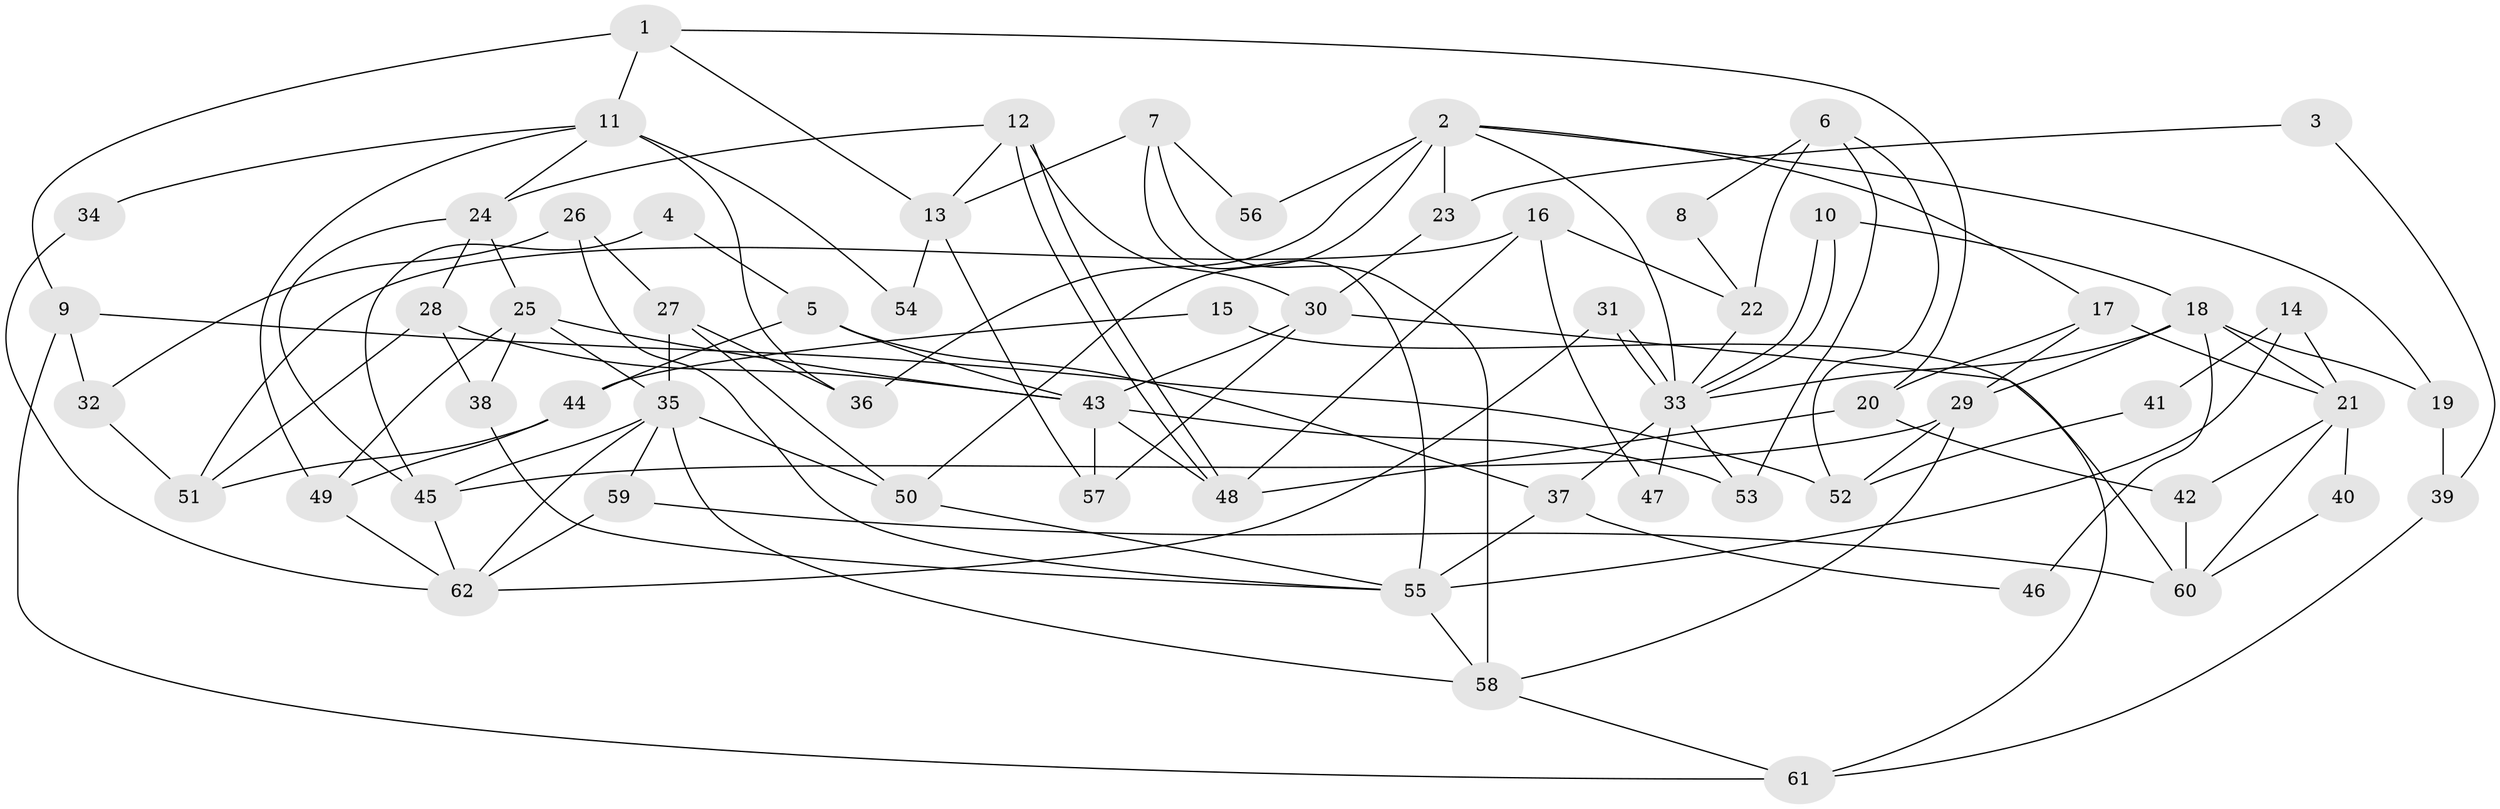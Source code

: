 // coarse degree distribution, {3: 0.24, 4: 0.12, 6: 0.28, 5: 0.12, 7: 0.12, 9: 0.08, 2: 0.04}
// Generated by graph-tools (version 1.1) at 2025/37/03/04/25 23:37:12]
// undirected, 62 vertices, 124 edges
graph export_dot {
  node [color=gray90,style=filled];
  1;
  2;
  3;
  4;
  5;
  6;
  7;
  8;
  9;
  10;
  11;
  12;
  13;
  14;
  15;
  16;
  17;
  18;
  19;
  20;
  21;
  22;
  23;
  24;
  25;
  26;
  27;
  28;
  29;
  30;
  31;
  32;
  33;
  34;
  35;
  36;
  37;
  38;
  39;
  40;
  41;
  42;
  43;
  44;
  45;
  46;
  47;
  48;
  49;
  50;
  51;
  52;
  53;
  54;
  55;
  56;
  57;
  58;
  59;
  60;
  61;
  62;
  1 -- 11;
  1 -- 13;
  1 -- 9;
  1 -- 20;
  2 -- 33;
  2 -- 17;
  2 -- 19;
  2 -- 23;
  2 -- 36;
  2 -- 50;
  2 -- 56;
  3 -- 23;
  3 -- 39;
  4 -- 45;
  4 -- 5;
  5 -- 37;
  5 -- 43;
  5 -- 44;
  6 -- 53;
  6 -- 22;
  6 -- 8;
  6 -- 52;
  7 -- 55;
  7 -- 58;
  7 -- 13;
  7 -- 56;
  8 -- 22;
  9 -- 61;
  9 -- 32;
  9 -- 52;
  10 -- 18;
  10 -- 33;
  10 -- 33;
  11 -- 49;
  11 -- 36;
  11 -- 24;
  11 -- 34;
  11 -- 54;
  12 -- 24;
  12 -- 48;
  12 -- 48;
  12 -- 13;
  12 -- 30;
  13 -- 54;
  13 -- 57;
  14 -- 55;
  14 -- 21;
  14 -- 41;
  15 -- 44;
  15 -- 60;
  16 -- 48;
  16 -- 51;
  16 -- 22;
  16 -- 47;
  17 -- 20;
  17 -- 29;
  17 -- 21;
  18 -- 33;
  18 -- 29;
  18 -- 19;
  18 -- 21;
  18 -- 46;
  19 -- 39;
  20 -- 48;
  20 -- 42;
  21 -- 40;
  21 -- 42;
  21 -- 60;
  22 -- 33;
  23 -- 30;
  24 -- 25;
  24 -- 28;
  24 -- 45;
  25 -- 35;
  25 -- 43;
  25 -- 38;
  25 -- 49;
  26 -- 32;
  26 -- 27;
  26 -- 55;
  27 -- 50;
  27 -- 35;
  27 -- 36;
  28 -- 38;
  28 -- 43;
  28 -- 51;
  29 -- 58;
  29 -- 52;
  29 -- 45;
  30 -- 43;
  30 -- 57;
  30 -- 61;
  31 -- 33;
  31 -- 33;
  31 -- 62;
  32 -- 51;
  33 -- 37;
  33 -- 47;
  33 -- 53;
  34 -- 62;
  35 -- 45;
  35 -- 62;
  35 -- 50;
  35 -- 58;
  35 -- 59;
  37 -- 55;
  37 -- 46;
  38 -- 55;
  39 -- 61;
  40 -- 60;
  41 -- 52;
  42 -- 60;
  43 -- 57;
  43 -- 48;
  43 -- 53;
  44 -- 49;
  44 -- 51;
  45 -- 62;
  49 -- 62;
  50 -- 55;
  55 -- 58;
  58 -- 61;
  59 -- 60;
  59 -- 62;
}
